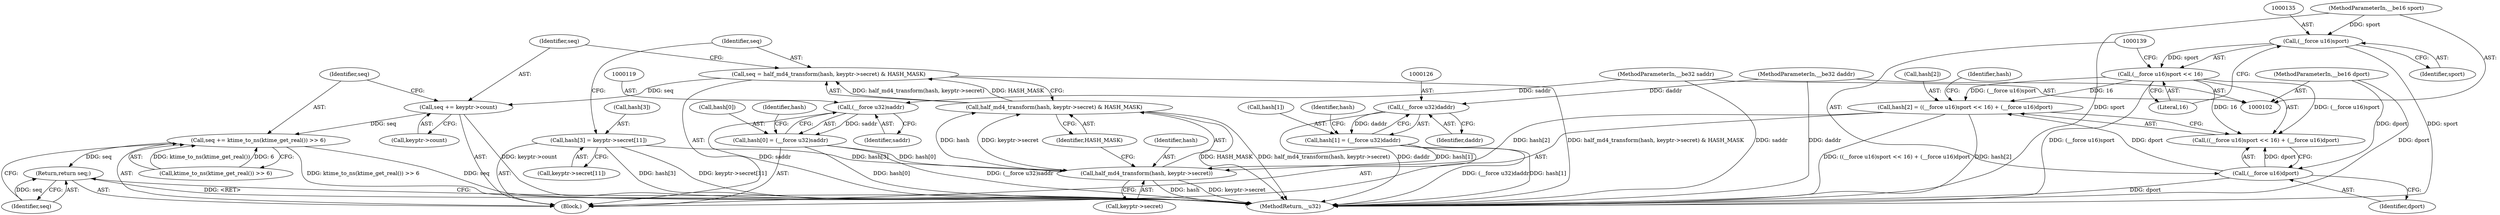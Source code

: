 digraph "1_linux_6e5714eaf77d79ae1c8b47e3e040ff5411b717ec_7@pointer" {
"1000159" [label="(Call,seq += keyptr->count)"];
"1000150" [label="(Call,seq = half_md4_transform(hash, keyptr->secret) & HASH_MASK)"];
"1000152" [label="(Call,half_md4_transform(hash, keyptr->secret) & HASH_MASK)"];
"1000153" [label="(Call,half_md4_transform(hash, keyptr->secret))"];
"1000141" [label="(Call,hash[3] = keyptr->secret[11])"];
"1000128" [label="(Call,hash[2] = ((__force u16)sport << 16) + (__force u16)dport)"];
"1000133" [label="(Call,(__force u16)sport << 16)"];
"1000134" [label="(Call,(__force u16)sport)"];
"1000105" [label="(MethodParameterIn,__be16 sport)"];
"1000138" [label="(Call,(__force u16)dport)"];
"1000106" [label="(MethodParameterIn,__be16 dport)"];
"1000114" [label="(Call,hash[0] = (__force u32)saddr)"];
"1000118" [label="(Call,(__force u32)saddr)"];
"1000103" [label="(MethodParameterIn,__be32 saddr)"];
"1000121" [label="(Call,hash[1] = (__force u32)daddr)"];
"1000125" [label="(Call,(__force u32)daddr)"];
"1000104" [label="(MethodParameterIn,__be32 daddr)"];
"1000164" [label="(Call,seq += ktime_to_ns(ktime_get_real()) >> 6)"];
"1000170" [label="(Return,return seq;)"];
"1000133" [label="(Call,(__force u16)sport << 16)"];
"1000143" [label="(Identifier,hash)"];
"1000161" [label="(Call,keyptr->count)"];
"1000114" [label="(Call,hash[0] = (__force u32)saddr)"];
"1000128" [label="(Call,hash[2] = ((__force u16)sport << 16) + (__force u16)dport)"];
"1000137" [label="(Literal,16)"];
"1000150" [label="(Call,seq = half_md4_transform(hash, keyptr->secret) & HASH_MASK)"];
"1000141" [label="(Call,hash[3] = keyptr->secret[11])"];
"1000134" [label="(Call,(__force u16)sport)"];
"1000118" [label="(Call,(__force u32)saddr)"];
"1000123" [label="(Identifier,hash)"];
"1000152" [label="(Call,half_md4_transform(hash, keyptr->secret) & HASH_MASK)"];
"1000155" [label="(Call,keyptr->secret)"];
"1000115" [label="(Call,hash[0])"];
"1000125" [label="(Call,(__force u32)daddr)"];
"1000166" [label="(Call,ktime_to_ns(ktime_get_real()) >> 6)"];
"1000164" [label="(Call,seq += ktime_to_ns(ktime_get_real()) >> 6)"];
"1000159" [label="(Call,seq += keyptr->count)"];
"1000142" [label="(Call,hash[3])"];
"1000140" [label="(Identifier,dport)"];
"1000105" [label="(MethodParameterIn,__be16 sport)"];
"1000120" [label="(Identifier,saddr)"];
"1000145" [label="(Call,keyptr->secret[11])"];
"1000129" [label="(Call,hash[2])"];
"1000171" [label="(Identifier,seq)"];
"1000138" [label="(Call,(__force u16)dport)"];
"1000127" [label="(Identifier,daddr)"];
"1000130" [label="(Identifier,hash)"];
"1000107" [label="(Block,)"];
"1000103" [label="(MethodParameterIn,__be32 saddr)"];
"1000170" [label="(Return,return seq;)"];
"1000121" [label="(Call,hash[1] = (__force u32)daddr)"];
"1000106" [label="(MethodParameterIn,__be16 dport)"];
"1000158" [label="(Identifier,HASH_MASK)"];
"1000153" [label="(Call,half_md4_transform(hash, keyptr->secret))"];
"1000132" [label="(Call,((__force u16)sport << 16) + (__force u16)dport)"];
"1000154" [label="(Identifier,hash)"];
"1000122" [label="(Call,hash[1])"];
"1000172" [label="(MethodReturn,__u32)"];
"1000160" [label="(Identifier,seq)"];
"1000104" [label="(MethodParameterIn,__be32 daddr)"];
"1000151" [label="(Identifier,seq)"];
"1000165" [label="(Identifier,seq)"];
"1000136" [label="(Identifier,sport)"];
"1000159" -> "1000107"  [label="AST: "];
"1000159" -> "1000161"  [label="CFG: "];
"1000160" -> "1000159"  [label="AST: "];
"1000161" -> "1000159"  [label="AST: "];
"1000165" -> "1000159"  [label="CFG: "];
"1000159" -> "1000172"  [label="DDG: keyptr->count"];
"1000150" -> "1000159"  [label="DDG: seq"];
"1000159" -> "1000164"  [label="DDG: seq"];
"1000150" -> "1000107"  [label="AST: "];
"1000150" -> "1000152"  [label="CFG: "];
"1000151" -> "1000150"  [label="AST: "];
"1000152" -> "1000150"  [label="AST: "];
"1000160" -> "1000150"  [label="CFG: "];
"1000150" -> "1000172"  [label="DDG: half_md4_transform(hash, keyptr->secret) & HASH_MASK"];
"1000152" -> "1000150"  [label="DDG: half_md4_transform(hash, keyptr->secret)"];
"1000152" -> "1000150"  [label="DDG: HASH_MASK"];
"1000152" -> "1000158"  [label="CFG: "];
"1000153" -> "1000152"  [label="AST: "];
"1000158" -> "1000152"  [label="AST: "];
"1000152" -> "1000172"  [label="DDG: HASH_MASK"];
"1000152" -> "1000172"  [label="DDG: half_md4_transform(hash, keyptr->secret)"];
"1000153" -> "1000152"  [label="DDG: hash"];
"1000153" -> "1000152"  [label="DDG: keyptr->secret"];
"1000153" -> "1000155"  [label="CFG: "];
"1000154" -> "1000153"  [label="AST: "];
"1000155" -> "1000153"  [label="AST: "];
"1000158" -> "1000153"  [label="CFG: "];
"1000153" -> "1000172"  [label="DDG: hash"];
"1000153" -> "1000172"  [label="DDG: keyptr->secret"];
"1000141" -> "1000153"  [label="DDG: hash[3]"];
"1000128" -> "1000153"  [label="DDG: hash[2]"];
"1000114" -> "1000153"  [label="DDG: hash[0]"];
"1000121" -> "1000153"  [label="DDG: hash[1]"];
"1000141" -> "1000107"  [label="AST: "];
"1000141" -> "1000145"  [label="CFG: "];
"1000142" -> "1000141"  [label="AST: "];
"1000145" -> "1000141"  [label="AST: "];
"1000151" -> "1000141"  [label="CFG: "];
"1000141" -> "1000172"  [label="DDG: hash[3]"];
"1000141" -> "1000172"  [label="DDG: keyptr->secret[11]"];
"1000128" -> "1000107"  [label="AST: "];
"1000128" -> "1000132"  [label="CFG: "];
"1000129" -> "1000128"  [label="AST: "];
"1000132" -> "1000128"  [label="AST: "];
"1000143" -> "1000128"  [label="CFG: "];
"1000128" -> "1000172"  [label="DDG: ((__force u16)sport << 16) + (__force u16)dport"];
"1000128" -> "1000172"  [label="DDG: hash[2]"];
"1000133" -> "1000128"  [label="DDG: (__force u16)sport"];
"1000133" -> "1000128"  [label="DDG: 16"];
"1000138" -> "1000128"  [label="DDG: dport"];
"1000133" -> "1000132"  [label="AST: "];
"1000133" -> "1000137"  [label="CFG: "];
"1000134" -> "1000133"  [label="AST: "];
"1000137" -> "1000133"  [label="AST: "];
"1000139" -> "1000133"  [label="CFG: "];
"1000133" -> "1000172"  [label="DDG: (__force u16)sport"];
"1000133" -> "1000132"  [label="DDG: (__force u16)sport"];
"1000133" -> "1000132"  [label="DDG: 16"];
"1000134" -> "1000133"  [label="DDG: sport"];
"1000134" -> "1000136"  [label="CFG: "];
"1000135" -> "1000134"  [label="AST: "];
"1000136" -> "1000134"  [label="AST: "];
"1000137" -> "1000134"  [label="CFG: "];
"1000134" -> "1000172"  [label="DDG: sport"];
"1000105" -> "1000134"  [label="DDG: sport"];
"1000105" -> "1000102"  [label="AST: "];
"1000105" -> "1000172"  [label="DDG: sport"];
"1000138" -> "1000132"  [label="AST: "];
"1000138" -> "1000140"  [label="CFG: "];
"1000139" -> "1000138"  [label="AST: "];
"1000140" -> "1000138"  [label="AST: "];
"1000132" -> "1000138"  [label="CFG: "];
"1000138" -> "1000172"  [label="DDG: dport"];
"1000138" -> "1000132"  [label="DDG: dport"];
"1000106" -> "1000138"  [label="DDG: dport"];
"1000106" -> "1000102"  [label="AST: "];
"1000106" -> "1000172"  [label="DDG: dport"];
"1000114" -> "1000107"  [label="AST: "];
"1000114" -> "1000118"  [label="CFG: "];
"1000115" -> "1000114"  [label="AST: "];
"1000118" -> "1000114"  [label="AST: "];
"1000123" -> "1000114"  [label="CFG: "];
"1000114" -> "1000172"  [label="DDG: (__force u32)saddr"];
"1000114" -> "1000172"  [label="DDG: hash[0]"];
"1000118" -> "1000114"  [label="DDG: saddr"];
"1000118" -> "1000120"  [label="CFG: "];
"1000119" -> "1000118"  [label="AST: "];
"1000120" -> "1000118"  [label="AST: "];
"1000118" -> "1000172"  [label="DDG: saddr"];
"1000103" -> "1000118"  [label="DDG: saddr"];
"1000103" -> "1000102"  [label="AST: "];
"1000103" -> "1000172"  [label="DDG: saddr"];
"1000121" -> "1000107"  [label="AST: "];
"1000121" -> "1000125"  [label="CFG: "];
"1000122" -> "1000121"  [label="AST: "];
"1000125" -> "1000121"  [label="AST: "];
"1000130" -> "1000121"  [label="CFG: "];
"1000121" -> "1000172"  [label="DDG: (__force u32)daddr"];
"1000121" -> "1000172"  [label="DDG: hash[1]"];
"1000125" -> "1000121"  [label="DDG: daddr"];
"1000125" -> "1000127"  [label="CFG: "];
"1000126" -> "1000125"  [label="AST: "];
"1000127" -> "1000125"  [label="AST: "];
"1000125" -> "1000172"  [label="DDG: daddr"];
"1000104" -> "1000125"  [label="DDG: daddr"];
"1000104" -> "1000102"  [label="AST: "];
"1000104" -> "1000172"  [label="DDG: daddr"];
"1000164" -> "1000107"  [label="AST: "];
"1000164" -> "1000166"  [label="CFG: "];
"1000165" -> "1000164"  [label="AST: "];
"1000166" -> "1000164"  [label="AST: "];
"1000171" -> "1000164"  [label="CFG: "];
"1000164" -> "1000172"  [label="DDG: seq"];
"1000164" -> "1000172"  [label="DDG: ktime_to_ns(ktime_get_real()) >> 6"];
"1000166" -> "1000164"  [label="DDG: ktime_to_ns(ktime_get_real())"];
"1000166" -> "1000164"  [label="DDG: 6"];
"1000164" -> "1000170"  [label="DDG: seq"];
"1000170" -> "1000107"  [label="AST: "];
"1000170" -> "1000171"  [label="CFG: "];
"1000171" -> "1000170"  [label="AST: "];
"1000172" -> "1000170"  [label="CFG: "];
"1000170" -> "1000172"  [label="DDG: <RET>"];
"1000171" -> "1000170"  [label="DDG: seq"];
}
